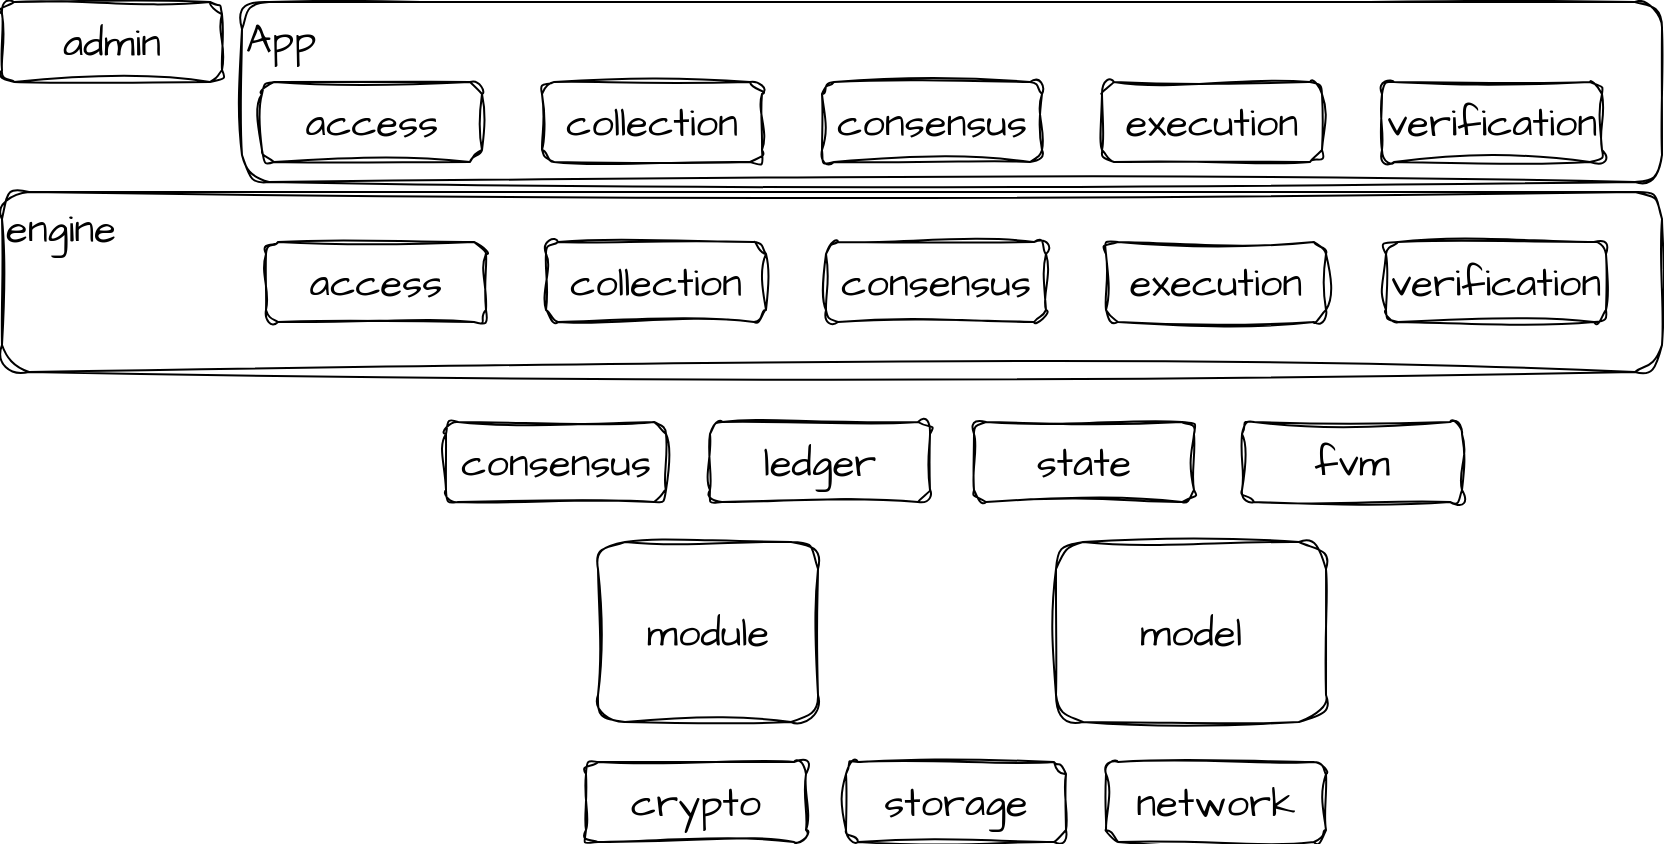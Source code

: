 <mxfile version="21.2.9" type="github">
  <diagram name="第 1 页" id="mIYh2Olo3zjWcgwkDcKo">
    <mxGraphModel dx="2227" dy="806" grid="1" gridSize="10" guides="1" tooltips="1" connect="1" arrows="1" fold="1" page="1" pageScale="1" pageWidth="850" pageHeight="1100" math="0" shadow="0">
      <root>
        <mxCell id="0" />
        <mxCell id="1" parent="0" />
        <mxCell id="HFnXFwNVYUh2nl7cipx7-20" value="engine" style="rounded=1;whiteSpace=wrap;html=1;hachureGap=4;fontFamily=Architects Daughter;fontSource=https%3A%2F%2Ffonts.googleapis.com%2Fcss%3Ffamily%3DArchitects%2BDaughter;fontSize=20;align=left;verticalAlign=top;sketch=1;curveFitting=1;jiggle=2;" parent="1" vertex="1">
          <mxGeometry x="-30" y="265" width="830" height="90" as="geometry" />
        </mxCell>
        <mxCell id="HFnXFwNVYUh2nl7cipx7-2" value="consensus" style="rounded=1;whiteSpace=wrap;html=1;sketch=1;hachureGap=4;jiggle=2;curveFitting=1;fontFamily=Architects Daughter;fontSource=https%3A%2F%2Ffonts.googleapis.com%2Fcss%3Ffamily%3DArchitects%2BDaughter;fontSize=20;" parent="1" vertex="1">
          <mxGeometry x="192" y="380" width="110" height="40" as="geometry" />
        </mxCell>
        <mxCell id="HFnXFwNVYUh2nl7cipx7-4" value="ledger" style="rounded=1;whiteSpace=wrap;html=1;sketch=1;hachureGap=4;jiggle=2;curveFitting=1;fontFamily=Architects Daughter;fontSource=https%3A%2F%2Ffonts.googleapis.com%2Fcss%3Ffamily%3DArchitects%2BDaughter;fontSize=20;" parent="1" vertex="1">
          <mxGeometry x="324" y="380" width="110" height="40" as="geometry" />
        </mxCell>
        <mxCell id="HFnXFwNVYUh2nl7cipx7-5" value="state" style="rounded=1;whiteSpace=wrap;html=1;sketch=1;hachureGap=4;jiggle=2;curveFitting=1;fontFamily=Architects Daughter;fontSource=https%3A%2F%2Ffonts.googleapis.com%2Fcss%3Ffamily%3DArchitects%2BDaughter;fontSize=20;" parent="1" vertex="1">
          <mxGeometry x="456" y="380" width="110" height="40" as="geometry" />
        </mxCell>
        <mxCell id="HFnXFwNVYUh2nl7cipx7-6" value="crypto" style="rounded=1;whiteSpace=wrap;html=1;sketch=1;hachureGap=4;jiggle=2;curveFitting=1;fontFamily=Architects Daughter;fontSource=https%3A%2F%2Ffonts.googleapis.com%2Fcss%3Ffamily%3DArchitects%2BDaughter;fontSize=20;" parent="1" vertex="1">
          <mxGeometry x="262" y="550" width="110" height="40" as="geometry" />
        </mxCell>
        <mxCell id="HFnXFwNVYUh2nl7cipx7-7" value="storage" style="rounded=1;whiteSpace=wrap;html=1;sketch=1;hachureGap=4;jiggle=2;curveFitting=1;fontFamily=Architects Daughter;fontSource=https%3A%2F%2Ffonts.googleapis.com%2Fcss%3Ffamily%3DArchitects%2BDaughter;fontSize=20;" parent="1" vertex="1">
          <mxGeometry x="392" y="550" width="110" height="40" as="geometry" />
        </mxCell>
        <mxCell id="HFnXFwNVYUh2nl7cipx7-8" value="network" style="rounded=1;whiteSpace=wrap;html=1;sketch=1;hachureGap=4;jiggle=2;curveFitting=1;fontFamily=Architects Daughter;fontSource=https%3A%2F%2Ffonts.googleapis.com%2Fcss%3Ffamily%3DArchitects%2BDaughter;fontSize=20;" parent="1" vertex="1">
          <mxGeometry x="522" y="550" width="110" height="40" as="geometry" />
        </mxCell>
        <mxCell id="HFnXFwNVYUh2nl7cipx7-9" value="fvm" style="rounded=1;whiteSpace=wrap;html=1;sketch=1;hachureGap=4;jiggle=2;curveFitting=1;fontFamily=Architects Daughter;fontSource=https%3A%2F%2Ffonts.googleapis.com%2Fcss%3Ffamily%3DArchitects%2BDaughter;fontSize=20;" parent="1" vertex="1">
          <mxGeometry x="590" y="380" width="110" height="40" as="geometry" />
        </mxCell>
        <mxCell id="HFnXFwNVYUh2nl7cipx7-11" value="access" style="rounded=1;whiteSpace=wrap;html=1;sketch=1;hachureGap=4;jiggle=2;curveFitting=1;fontFamily=Architects Daughter;fontSource=https%3A%2F%2Ffonts.googleapis.com%2Fcss%3Ffamily%3DArchitects%2BDaughter;fontSize=20;" parent="1" vertex="1">
          <mxGeometry x="102" y="290" width="110" height="40" as="geometry" />
        </mxCell>
        <mxCell id="HFnXFwNVYUh2nl7cipx7-12" value="collection" style="rounded=1;whiteSpace=wrap;html=1;sketch=1;hachureGap=4;jiggle=2;curveFitting=1;fontFamily=Architects Daughter;fontSource=https%3A%2F%2Ffonts.googleapis.com%2Fcss%3Ffamily%3DArchitects%2BDaughter;fontSize=20;" parent="1" vertex="1">
          <mxGeometry x="242" y="290" width="110" height="40" as="geometry" />
        </mxCell>
        <mxCell id="HFnXFwNVYUh2nl7cipx7-13" value="consensus" style="rounded=1;whiteSpace=wrap;html=1;sketch=1;hachureGap=4;jiggle=2;curveFitting=1;fontFamily=Architects Daughter;fontSource=https%3A%2F%2Ffonts.googleapis.com%2Fcss%3Ffamily%3DArchitects%2BDaughter;fontSize=20;" parent="1" vertex="1">
          <mxGeometry x="382" y="290" width="110" height="40" as="geometry" />
        </mxCell>
        <mxCell id="HFnXFwNVYUh2nl7cipx7-14" value="execution" style="rounded=1;whiteSpace=wrap;html=1;sketch=1;hachureGap=4;jiggle=2;curveFitting=1;fontFamily=Architects Daughter;fontSource=https%3A%2F%2Ffonts.googleapis.com%2Fcss%3Ffamily%3DArchitects%2BDaughter;fontSize=20;" parent="1" vertex="1">
          <mxGeometry x="522" y="290" width="110" height="40" as="geometry" />
        </mxCell>
        <mxCell id="HFnXFwNVYUh2nl7cipx7-15" value="verification" style="rounded=1;whiteSpace=wrap;html=1;sketch=1;hachureGap=4;jiggle=2;curveFitting=1;fontFamily=Architects Daughter;fontSource=https%3A%2F%2Ffonts.googleapis.com%2Fcss%3Ffamily%3DArchitects%2BDaughter;fontSize=20;" parent="1" vertex="1">
          <mxGeometry x="662" y="290" width="110" height="40" as="geometry" />
        </mxCell>
        <mxCell id="HFnXFwNVYUh2nl7cipx7-16" value="model" style="rounded=1;whiteSpace=wrap;html=1;sketch=1;hachureGap=4;jiggle=2;curveFitting=1;fontFamily=Architects Daughter;fontSource=https%3A%2F%2Ffonts.googleapis.com%2Fcss%3Ffamily%3DArchitects%2BDaughter;fontSize=20;" parent="1" vertex="1">
          <mxGeometry x="497" y="440" width="135" height="90" as="geometry" />
        </mxCell>
        <mxCell id="HFnXFwNVYUh2nl7cipx7-17" value="module" style="rounded=1;whiteSpace=wrap;html=1;sketch=1;hachureGap=4;jiggle=2;curveFitting=1;fontFamily=Architects Daughter;fontSource=https%3A%2F%2Ffonts.googleapis.com%2Fcss%3Ffamily%3DArchitects%2BDaughter;fontSize=20;align=center;verticalAlign=middle;" parent="1" vertex="1">
          <mxGeometry x="268" y="440" width="110" height="90" as="geometry" />
        </mxCell>
        <mxCell id="HFnXFwNVYUh2nl7cipx7-19" value="admin" style="rounded=1;whiteSpace=wrap;html=1;sketch=1;hachureGap=4;jiggle=2;curveFitting=1;fontFamily=Architects Daughter;fontSource=https%3A%2F%2Ffonts.googleapis.com%2Fcss%3Ffamily%3DArchitects%2BDaughter;fontSize=20;" parent="1" vertex="1">
          <mxGeometry x="-30" y="170" width="110" height="40" as="geometry" />
        </mxCell>
        <mxCell id="HFnXFwNVYUh2nl7cipx7-22" value="App" style="rounded=1;whiteSpace=wrap;html=1;hachureGap=4;fontFamily=Architects Daughter;fontSource=https%3A%2F%2Ffonts.googleapis.com%2Fcss%3Ffamily%3DArchitects%2BDaughter;fontSize=20;align=left;verticalAlign=top;sketch=1;curveFitting=1;jiggle=2;" parent="1" vertex="1">
          <mxGeometry x="90" y="170" width="710" height="90" as="geometry" />
        </mxCell>
        <mxCell id="HFnXFwNVYUh2nl7cipx7-23" value="access" style="rounded=1;whiteSpace=wrap;html=1;sketch=1;hachureGap=4;jiggle=2;curveFitting=1;fontFamily=Architects Daughter;fontSource=https%3A%2F%2Ffonts.googleapis.com%2Fcss%3Ffamily%3DArchitects%2BDaughter;fontSize=20;" parent="1" vertex="1">
          <mxGeometry x="100" y="210" width="110" height="40" as="geometry" />
        </mxCell>
        <mxCell id="HFnXFwNVYUh2nl7cipx7-24" value="collection" style="rounded=1;whiteSpace=wrap;html=1;sketch=1;hachureGap=4;jiggle=2;curveFitting=1;fontFamily=Architects Daughter;fontSource=https%3A%2F%2Ffonts.googleapis.com%2Fcss%3Ffamily%3DArchitects%2BDaughter;fontSize=20;" parent="1" vertex="1">
          <mxGeometry x="240" y="210" width="110" height="40" as="geometry" />
        </mxCell>
        <mxCell id="HFnXFwNVYUh2nl7cipx7-25" value="consensus" style="rounded=1;whiteSpace=wrap;html=1;sketch=1;hachureGap=4;jiggle=2;curveFitting=1;fontFamily=Architects Daughter;fontSource=https%3A%2F%2Ffonts.googleapis.com%2Fcss%3Ffamily%3DArchitects%2BDaughter;fontSize=20;" parent="1" vertex="1">
          <mxGeometry x="380" y="210" width="110" height="40" as="geometry" />
        </mxCell>
        <mxCell id="HFnXFwNVYUh2nl7cipx7-26" value="execution" style="rounded=1;whiteSpace=wrap;html=1;sketch=1;hachureGap=4;jiggle=2;curveFitting=1;fontFamily=Architects Daughter;fontSource=https%3A%2F%2Ffonts.googleapis.com%2Fcss%3Ffamily%3DArchitects%2BDaughter;fontSize=20;" parent="1" vertex="1">
          <mxGeometry x="520" y="210" width="110" height="40" as="geometry" />
        </mxCell>
        <mxCell id="HFnXFwNVYUh2nl7cipx7-27" value="verification" style="rounded=1;whiteSpace=wrap;html=1;sketch=1;hachureGap=4;jiggle=2;curveFitting=1;fontFamily=Architects Daughter;fontSource=https%3A%2F%2Ffonts.googleapis.com%2Fcss%3Ffamily%3DArchitects%2BDaughter;fontSize=20;" parent="1" vertex="1">
          <mxGeometry x="660" y="210" width="110" height="40" as="geometry" />
        </mxCell>
      </root>
    </mxGraphModel>
  </diagram>
</mxfile>
